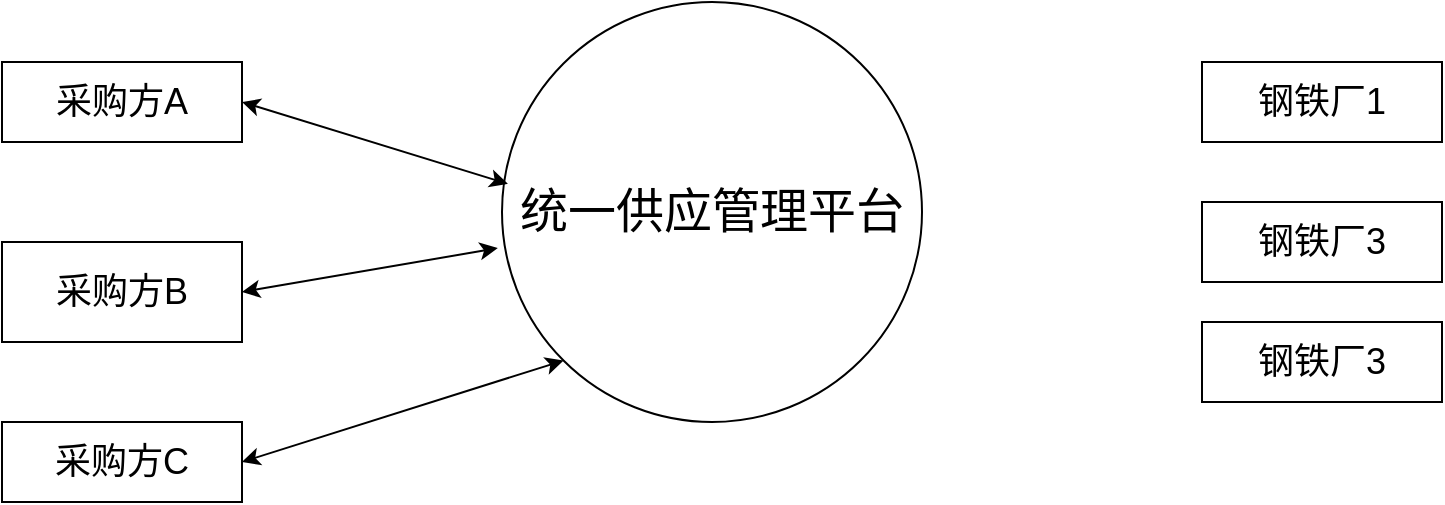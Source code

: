 <mxfile version="12.8.5" type="github">
  <diagram id="Kfe4qQLI-qH93_cO_NVp" name="Page-1">
    <mxGraphModel dx="946" dy="662" grid="1" gridSize="10" guides="1" tooltips="1" connect="1" arrows="1" fold="1" page="1" pageScale="1" pageWidth="827" pageHeight="1169" math="0" shadow="0">
      <root>
        <mxCell id="0" />
        <mxCell id="1" parent="0" />
        <mxCell id="EZLOXeQjvBtkWZkywqME-1" value="统一供应管理平台" style="ellipse;whiteSpace=wrap;html=1;aspect=fixed;fontSize=24;" vertex="1" parent="1">
          <mxGeometry x="290" y="170" width="210" height="210" as="geometry" />
        </mxCell>
        <mxCell id="EZLOXeQjvBtkWZkywqME-2" value="采购方A" style="rounded=0;whiteSpace=wrap;html=1;fontSize=18;" vertex="1" parent="1">
          <mxGeometry x="40" y="200" width="120" height="40" as="geometry" />
        </mxCell>
        <mxCell id="EZLOXeQjvBtkWZkywqME-3" value="采购方B" style="rounded=0;whiteSpace=wrap;html=1;fontSize=18;" vertex="1" parent="1">
          <mxGeometry x="40" y="290" width="120" height="50" as="geometry" />
        </mxCell>
        <mxCell id="EZLOXeQjvBtkWZkywqME-4" value="采购方C" style="rounded=0;whiteSpace=wrap;html=1;fontSize=18;" vertex="1" parent="1">
          <mxGeometry x="40" y="380" width="120" height="40" as="geometry" />
        </mxCell>
        <mxCell id="EZLOXeQjvBtkWZkywqME-5" value="" style="endArrow=classic;startArrow=classic;html=1;fontSize=18;exitX=1;exitY=0.5;exitDx=0;exitDy=0;entryX=0.014;entryY=0.433;entryDx=0;entryDy=0;entryPerimeter=0;" edge="1" parent="1" source="EZLOXeQjvBtkWZkywqME-2" target="EZLOXeQjvBtkWZkywqME-1">
          <mxGeometry width="50" height="50" relative="1" as="geometry">
            <mxPoint x="390" y="370" as="sourcePoint" />
            <mxPoint x="440" y="320" as="targetPoint" />
          </mxGeometry>
        </mxCell>
        <mxCell id="EZLOXeQjvBtkWZkywqME-6" value="" style="endArrow=classic;startArrow=classic;html=1;fontSize=18;exitX=1;exitY=0.5;exitDx=0;exitDy=0;entryX=-0.01;entryY=0.586;entryDx=0;entryDy=0;entryPerimeter=0;" edge="1" parent="1" source="EZLOXeQjvBtkWZkywqME-3" target="EZLOXeQjvBtkWZkywqME-1">
          <mxGeometry width="50" height="50" relative="1" as="geometry">
            <mxPoint x="170" y="230" as="sourcePoint" />
            <mxPoint x="302.94" y="270.93" as="targetPoint" />
          </mxGeometry>
        </mxCell>
        <mxCell id="EZLOXeQjvBtkWZkywqME-7" value="" style="endArrow=classic;startArrow=classic;html=1;fontSize=18;exitX=1;exitY=0.5;exitDx=0;exitDy=0;entryX=0;entryY=1;entryDx=0;entryDy=0;" edge="1" parent="1" source="EZLOXeQjvBtkWZkywqME-4" target="EZLOXeQjvBtkWZkywqME-1">
          <mxGeometry width="50" height="50" relative="1" as="geometry">
            <mxPoint x="170" y="325" as="sourcePoint" />
            <mxPoint x="297.9" y="303.06" as="targetPoint" />
          </mxGeometry>
        </mxCell>
        <mxCell id="EZLOXeQjvBtkWZkywqME-8" value="钢铁厂1" style="rounded=0;whiteSpace=wrap;html=1;fontSize=18;" vertex="1" parent="1">
          <mxGeometry x="640" y="200" width="120" height="40" as="geometry" />
        </mxCell>
        <mxCell id="EZLOXeQjvBtkWZkywqME-9" value="钢铁厂3" style="rounded=0;whiteSpace=wrap;html=1;fontSize=18;" vertex="1" parent="1">
          <mxGeometry x="640" y="270" width="120" height="40" as="geometry" />
        </mxCell>
        <mxCell id="EZLOXeQjvBtkWZkywqME-10" value="钢铁厂3" style="rounded=0;whiteSpace=wrap;html=1;fontSize=18;" vertex="1" parent="1">
          <mxGeometry x="640" y="330" width="120" height="40" as="geometry" />
        </mxCell>
      </root>
    </mxGraphModel>
  </diagram>
</mxfile>
